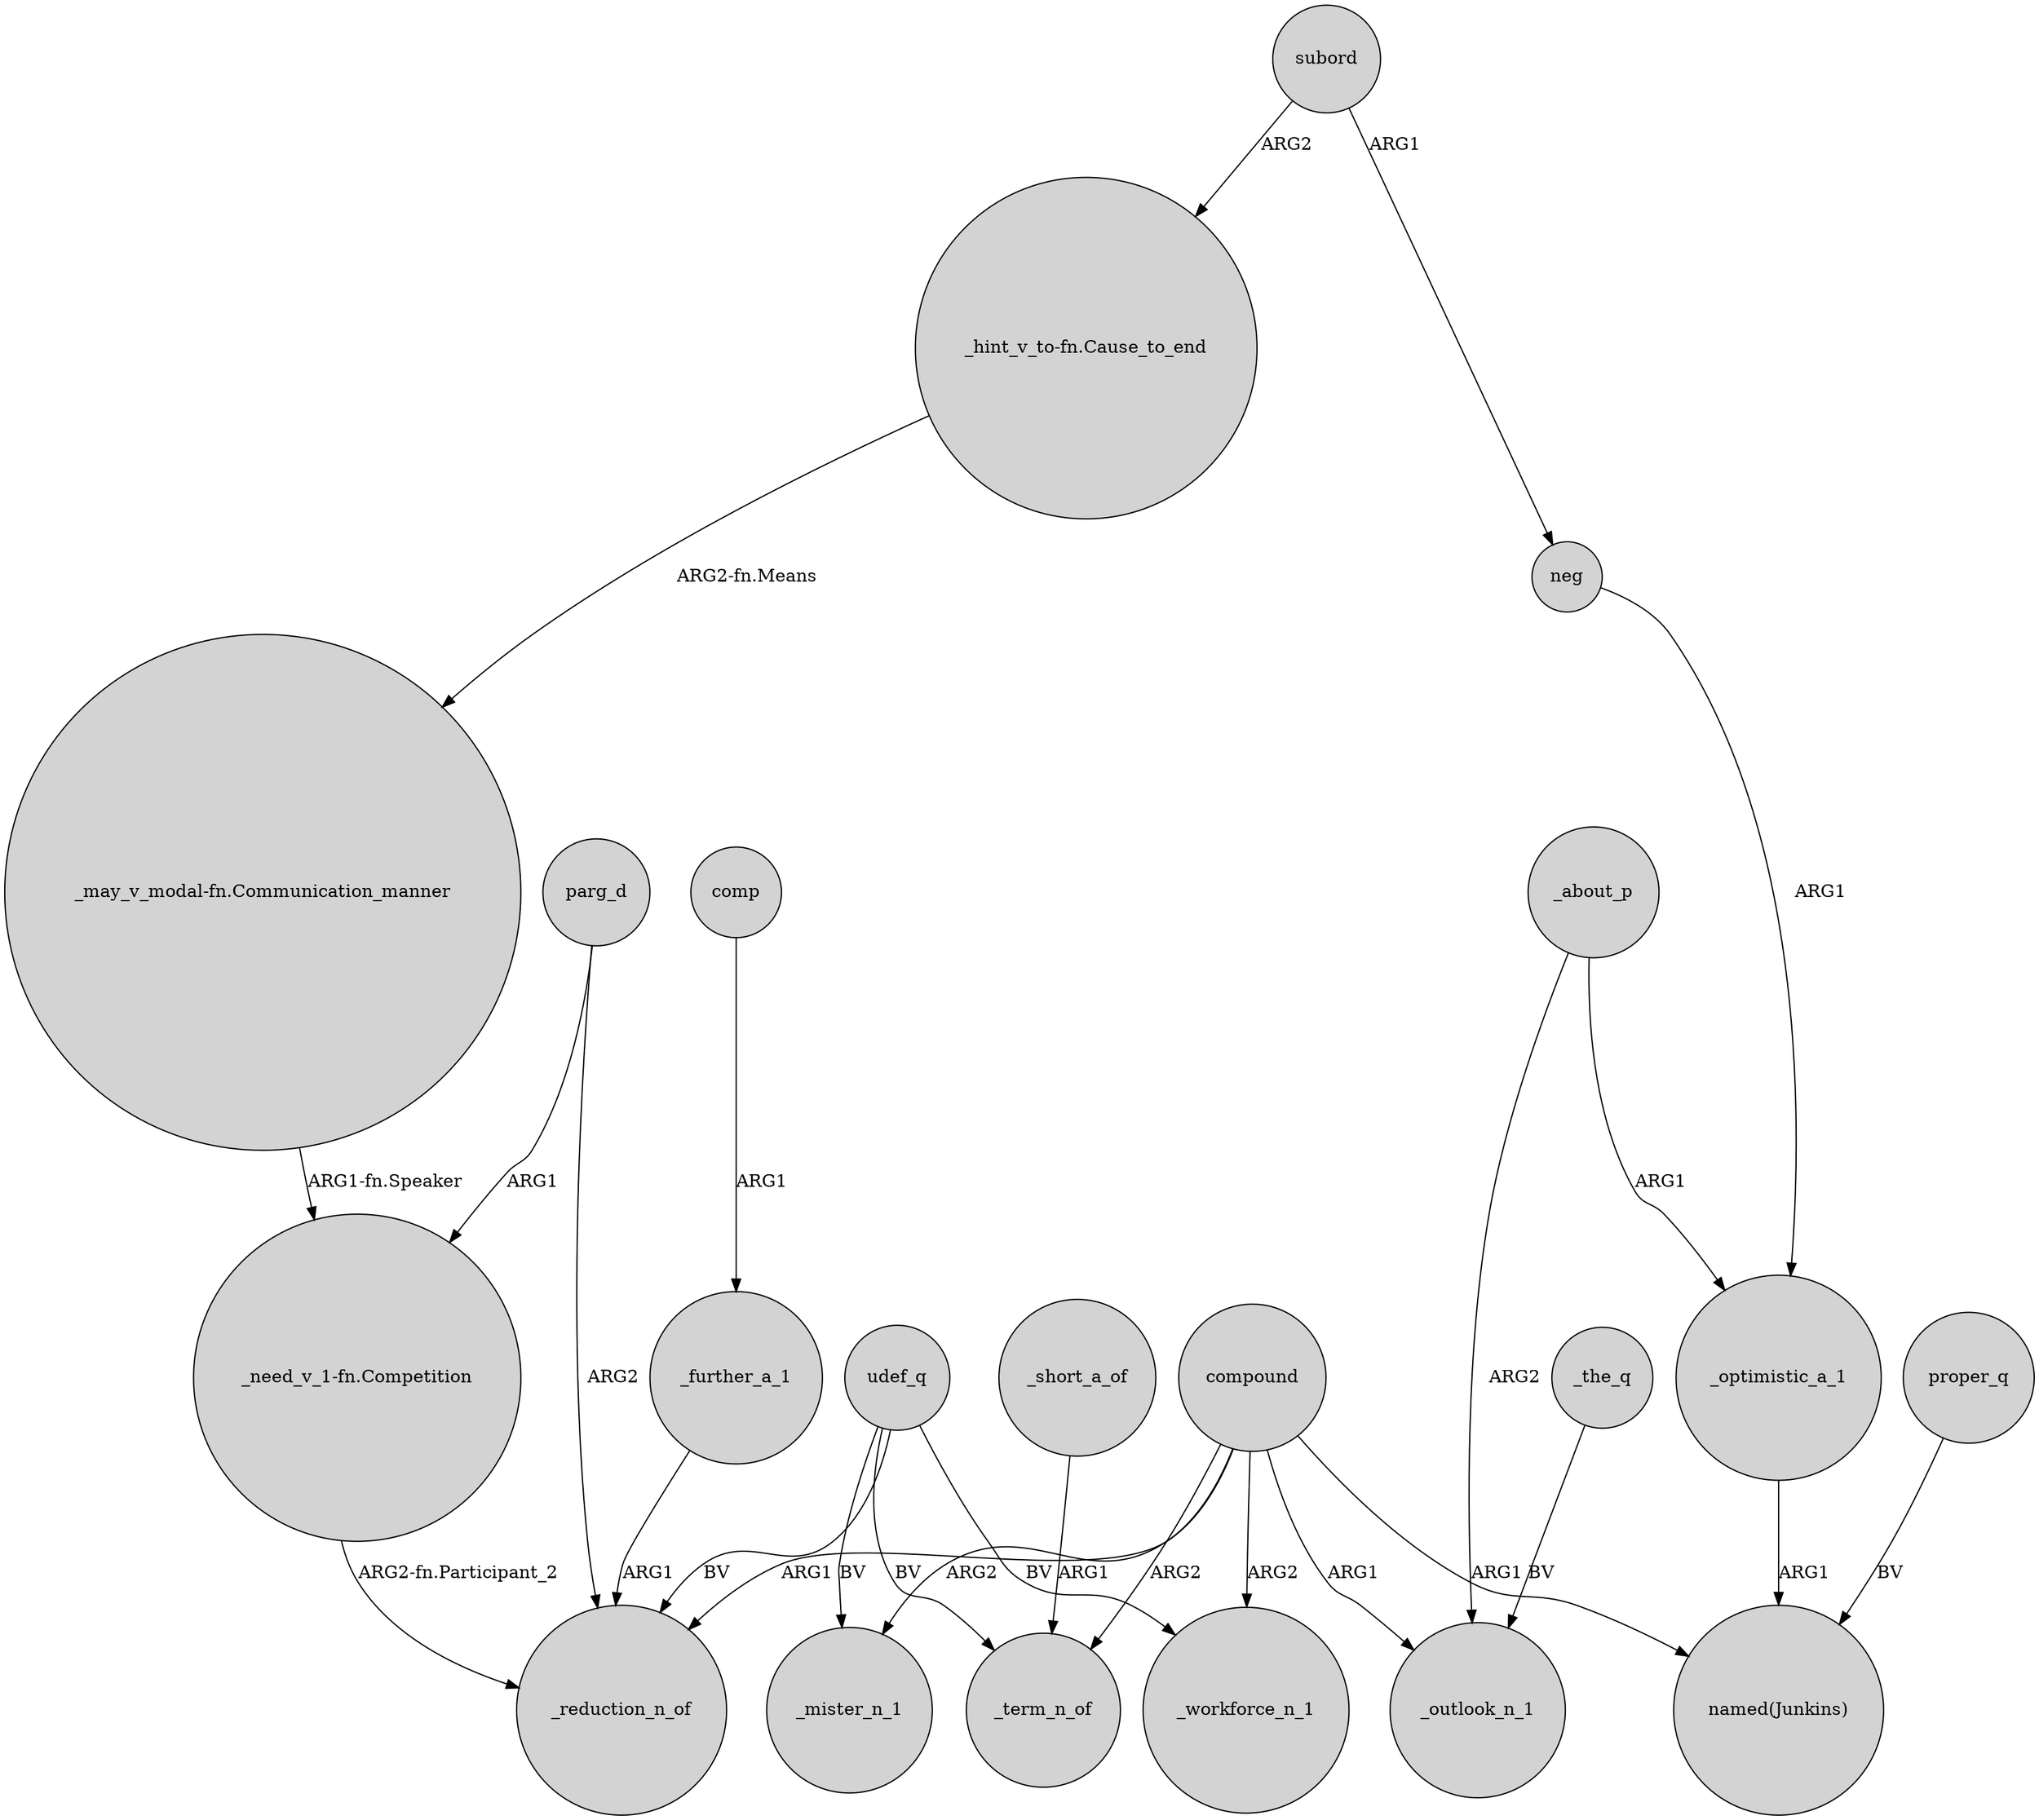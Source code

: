 digraph {
	node [shape=circle style=filled]
	"_may_v_modal-fn.Communication_manner" -> "_need_v_1-fn.Competition" [label="ARG1-fn.Speaker"]
	"_hint_v_to-fn.Cause_to_end" -> "_may_v_modal-fn.Communication_manner" [label="ARG2-fn.Means"]
	udef_q -> _term_n_of [label=BV]
	compound -> _mister_n_1 [label=ARG2]
	parg_d -> "_need_v_1-fn.Competition" [label=ARG1]
	_the_q -> _outlook_n_1 [label=BV]
	"_need_v_1-fn.Competition" -> _reduction_n_of [label="ARG2-fn.Participant_2"]
	compound -> _term_n_of [label=ARG2]
	compound -> "named(Junkins)" [label=ARG1]
	compound -> _reduction_n_of [label=ARG1]
	compound -> _workforce_n_1 [label=ARG2]
	subord -> "_hint_v_to-fn.Cause_to_end" [label=ARG2]
	udef_q -> _mister_n_1 [label=BV]
	neg -> _optimistic_a_1 [label=ARG1]
	parg_d -> _reduction_n_of [label=ARG2]
	udef_q -> _reduction_n_of [label=BV]
	_about_p -> _optimistic_a_1 [label=ARG1]
	udef_q -> _workforce_n_1 [label=BV]
	_short_a_of -> _term_n_of [label=ARG1]
	_about_p -> _outlook_n_1 [label=ARG2]
	proper_q -> "named(Junkins)" [label=BV]
	comp -> _further_a_1 [label=ARG1]
	_optimistic_a_1 -> "named(Junkins)" [label=ARG1]
	_further_a_1 -> _reduction_n_of [label=ARG1]
	subord -> neg [label=ARG1]
	compound -> _outlook_n_1 [label=ARG1]
}
